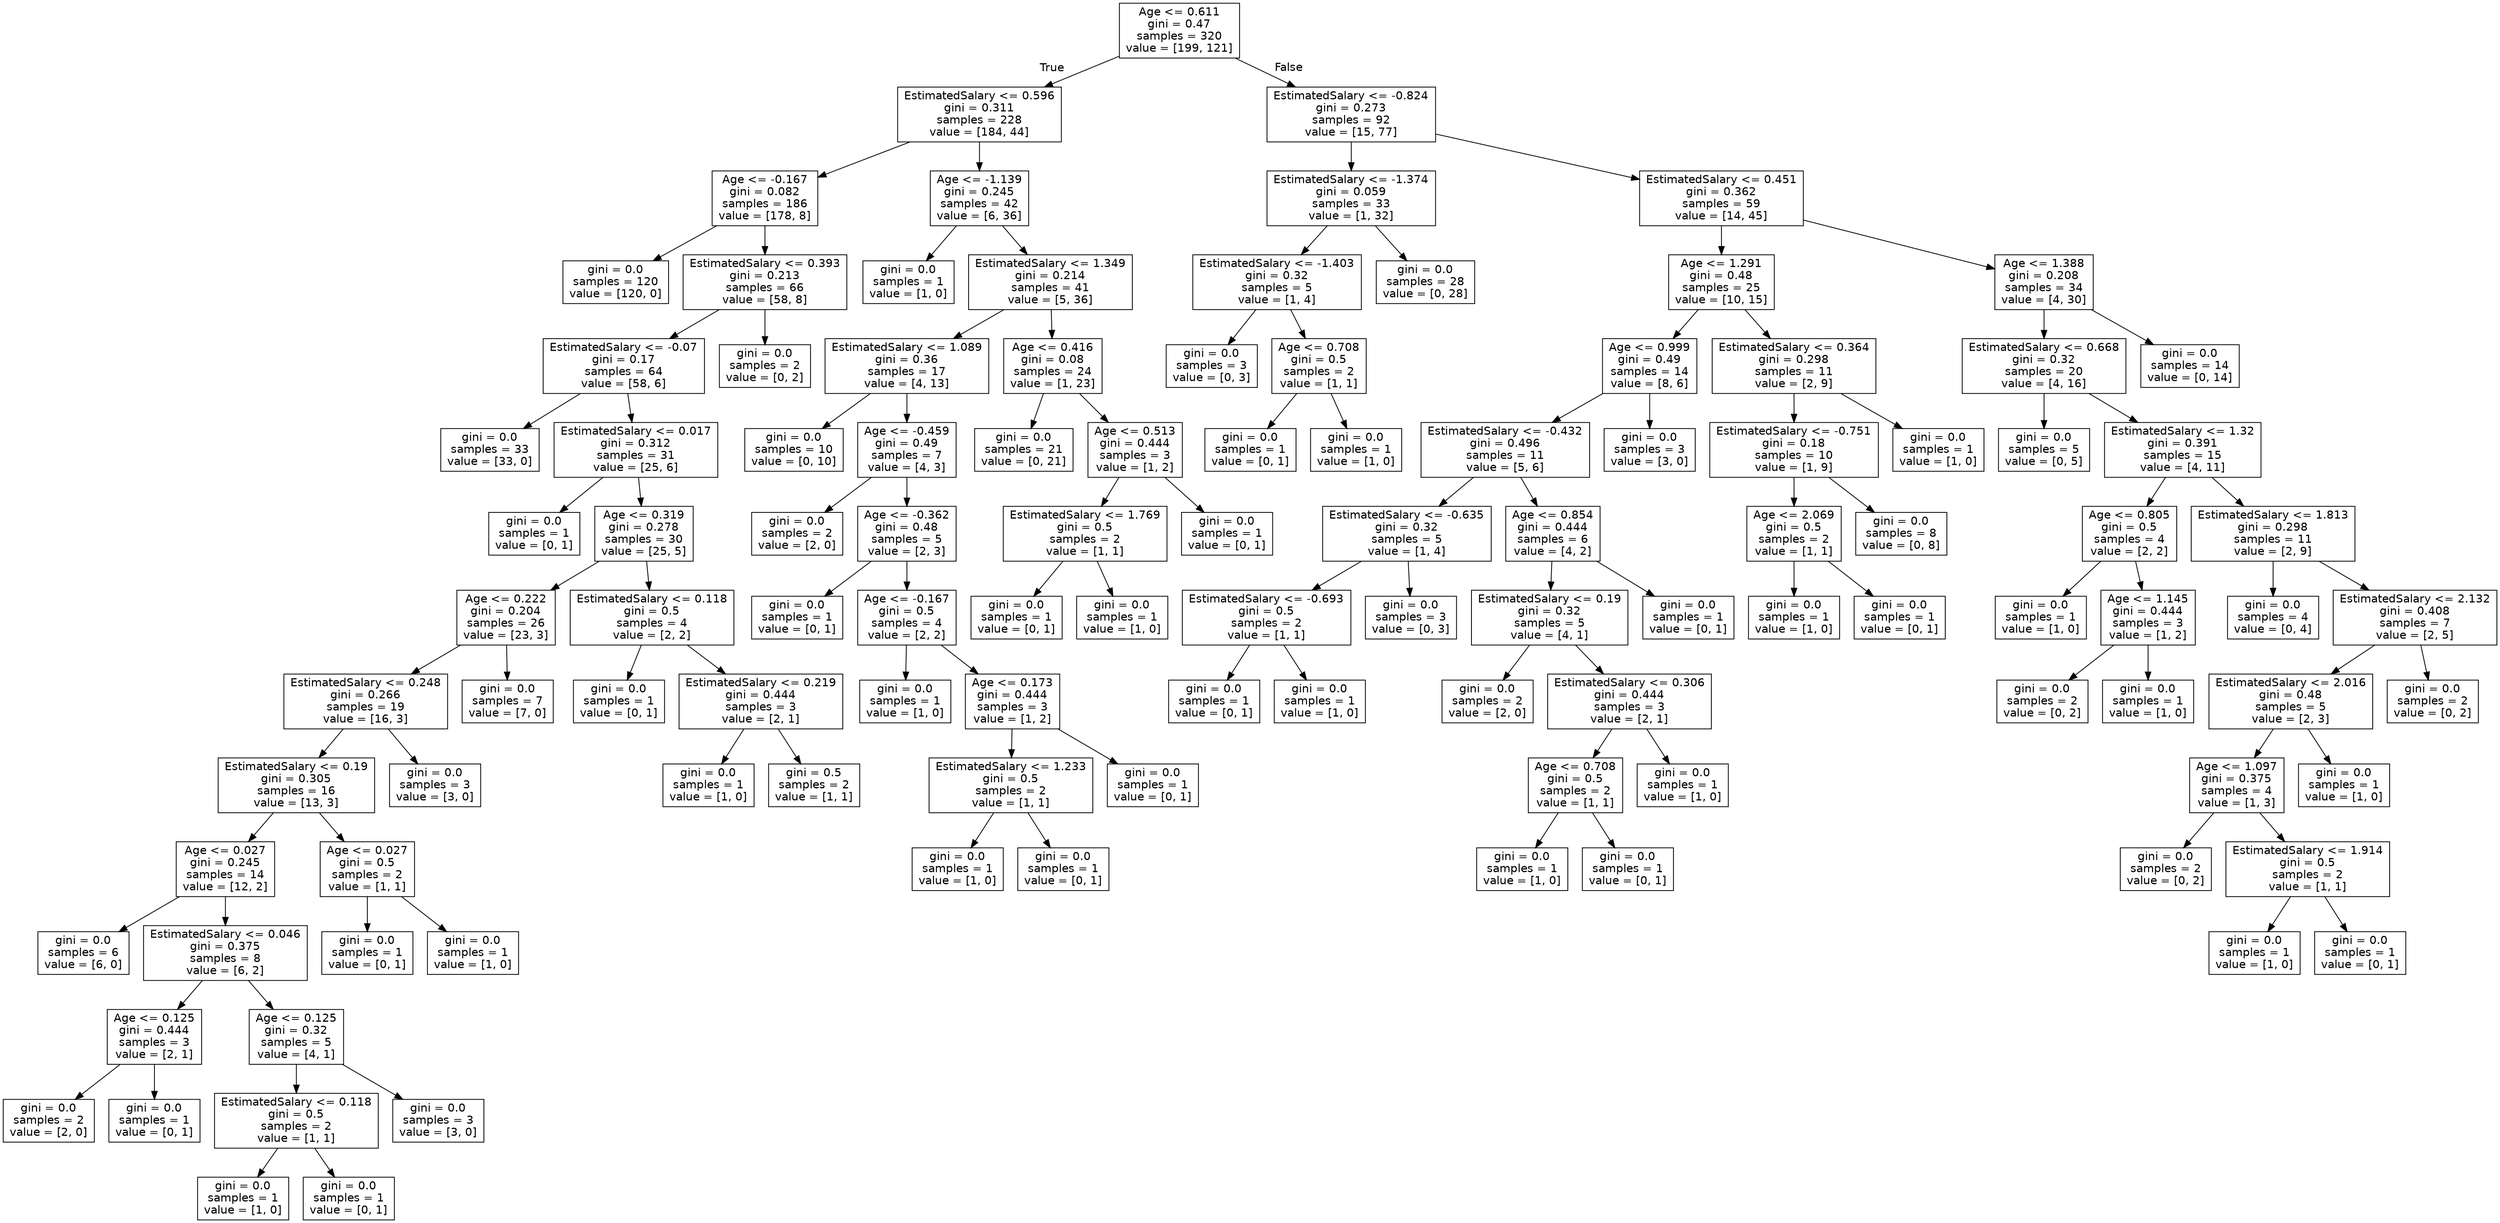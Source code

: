 digraph Tree {
node [shape=box, fontname="helvetica"] ;
edge [fontname="helvetica"] ;
0 [label="Age <= 0.611\ngini = 0.47\nsamples = 320\nvalue = [199, 121]"] ;
1 [label="EstimatedSalary <= 0.596\ngini = 0.311\nsamples = 228\nvalue = [184, 44]"] ;
0 -> 1 [labeldistance=2.5, labelangle=45, headlabel="True"] ;
2 [label="Age <= -0.167\ngini = 0.082\nsamples = 186\nvalue = [178, 8]"] ;
1 -> 2 ;
3 [label="gini = 0.0\nsamples = 120\nvalue = [120, 0]"] ;
2 -> 3 ;
4 [label="EstimatedSalary <= 0.393\ngini = 0.213\nsamples = 66\nvalue = [58, 8]"] ;
2 -> 4 ;
5 [label="EstimatedSalary <= -0.07\ngini = 0.17\nsamples = 64\nvalue = [58, 6]"] ;
4 -> 5 ;
6 [label="gini = 0.0\nsamples = 33\nvalue = [33, 0]"] ;
5 -> 6 ;
7 [label="EstimatedSalary <= 0.017\ngini = 0.312\nsamples = 31\nvalue = [25, 6]"] ;
5 -> 7 ;
8 [label="gini = 0.0\nsamples = 1\nvalue = [0, 1]"] ;
7 -> 8 ;
9 [label="Age <= 0.319\ngini = 0.278\nsamples = 30\nvalue = [25, 5]"] ;
7 -> 9 ;
10 [label="Age <= 0.222\ngini = 0.204\nsamples = 26\nvalue = [23, 3]"] ;
9 -> 10 ;
11 [label="EstimatedSalary <= 0.248\ngini = 0.266\nsamples = 19\nvalue = [16, 3]"] ;
10 -> 11 ;
12 [label="EstimatedSalary <= 0.19\ngini = 0.305\nsamples = 16\nvalue = [13, 3]"] ;
11 -> 12 ;
13 [label="Age <= 0.027\ngini = 0.245\nsamples = 14\nvalue = [12, 2]"] ;
12 -> 13 ;
14 [label="gini = 0.0\nsamples = 6\nvalue = [6, 0]"] ;
13 -> 14 ;
15 [label="EstimatedSalary <= 0.046\ngini = 0.375\nsamples = 8\nvalue = [6, 2]"] ;
13 -> 15 ;
16 [label="Age <= 0.125\ngini = 0.444\nsamples = 3\nvalue = [2, 1]"] ;
15 -> 16 ;
17 [label="gini = 0.0\nsamples = 2\nvalue = [2, 0]"] ;
16 -> 17 ;
18 [label="gini = 0.0\nsamples = 1\nvalue = [0, 1]"] ;
16 -> 18 ;
19 [label="Age <= 0.125\ngini = 0.32\nsamples = 5\nvalue = [4, 1]"] ;
15 -> 19 ;
20 [label="EstimatedSalary <= 0.118\ngini = 0.5\nsamples = 2\nvalue = [1, 1]"] ;
19 -> 20 ;
21 [label="gini = 0.0\nsamples = 1\nvalue = [1, 0]"] ;
20 -> 21 ;
22 [label="gini = 0.0\nsamples = 1\nvalue = [0, 1]"] ;
20 -> 22 ;
23 [label="gini = 0.0\nsamples = 3\nvalue = [3, 0]"] ;
19 -> 23 ;
24 [label="Age <= 0.027\ngini = 0.5\nsamples = 2\nvalue = [1, 1]"] ;
12 -> 24 ;
25 [label="gini = 0.0\nsamples = 1\nvalue = [0, 1]"] ;
24 -> 25 ;
26 [label="gini = 0.0\nsamples = 1\nvalue = [1, 0]"] ;
24 -> 26 ;
27 [label="gini = 0.0\nsamples = 3\nvalue = [3, 0]"] ;
11 -> 27 ;
28 [label="gini = 0.0\nsamples = 7\nvalue = [7, 0]"] ;
10 -> 28 ;
29 [label="EstimatedSalary <= 0.118\ngini = 0.5\nsamples = 4\nvalue = [2, 2]"] ;
9 -> 29 ;
30 [label="gini = 0.0\nsamples = 1\nvalue = [0, 1]"] ;
29 -> 30 ;
31 [label="EstimatedSalary <= 0.219\ngini = 0.444\nsamples = 3\nvalue = [2, 1]"] ;
29 -> 31 ;
32 [label="gini = 0.0\nsamples = 1\nvalue = [1, 0]"] ;
31 -> 32 ;
33 [label="gini = 0.5\nsamples = 2\nvalue = [1, 1]"] ;
31 -> 33 ;
34 [label="gini = 0.0\nsamples = 2\nvalue = [0, 2]"] ;
4 -> 34 ;
35 [label="Age <= -1.139\ngini = 0.245\nsamples = 42\nvalue = [6, 36]"] ;
1 -> 35 ;
36 [label="gini = 0.0\nsamples = 1\nvalue = [1, 0]"] ;
35 -> 36 ;
37 [label="EstimatedSalary <= 1.349\ngini = 0.214\nsamples = 41\nvalue = [5, 36]"] ;
35 -> 37 ;
38 [label="EstimatedSalary <= 1.089\ngini = 0.36\nsamples = 17\nvalue = [4, 13]"] ;
37 -> 38 ;
39 [label="gini = 0.0\nsamples = 10\nvalue = [0, 10]"] ;
38 -> 39 ;
40 [label="Age <= -0.459\ngini = 0.49\nsamples = 7\nvalue = [4, 3]"] ;
38 -> 40 ;
41 [label="gini = 0.0\nsamples = 2\nvalue = [2, 0]"] ;
40 -> 41 ;
42 [label="Age <= -0.362\ngini = 0.48\nsamples = 5\nvalue = [2, 3]"] ;
40 -> 42 ;
43 [label="gini = 0.0\nsamples = 1\nvalue = [0, 1]"] ;
42 -> 43 ;
44 [label="Age <= -0.167\ngini = 0.5\nsamples = 4\nvalue = [2, 2]"] ;
42 -> 44 ;
45 [label="gini = 0.0\nsamples = 1\nvalue = [1, 0]"] ;
44 -> 45 ;
46 [label="Age <= 0.173\ngini = 0.444\nsamples = 3\nvalue = [1, 2]"] ;
44 -> 46 ;
47 [label="EstimatedSalary <= 1.233\ngini = 0.5\nsamples = 2\nvalue = [1, 1]"] ;
46 -> 47 ;
48 [label="gini = 0.0\nsamples = 1\nvalue = [1, 0]"] ;
47 -> 48 ;
49 [label="gini = 0.0\nsamples = 1\nvalue = [0, 1]"] ;
47 -> 49 ;
50 [label="gini = 0.0\nsamples = 1\nvalue = [0, 1]"] ;
46 -> 50 ;
51 [label="Age <= 0.416\ngini = 0.08\nsamples = 24\nvalue = [1, 23]"] ;
37 -> 51 ;
52 [label="gini = 0.0\nsamples = 21\nvalue = [0, 21]"] ;
51 -> 52 ;
53 [label="Age <= 0.513\ngini = 0.444\nsamples = 3\nvalue = [1, 2]"] ;
51 -> 53 ;
54 [label="EstimatedSalary <= 1.769\ngini = 0.5\nsamples = 2\nvalue = [1, 1]"] ;
53 -> 54 ;
55 [label="gini = 0.0\nsamples = 1\nvalue = [0, 1]"] ;
54 -> 55 ;
56 [label="gini = 0.0\nsamples = 1\nvalue = [1, 0]"] ;
54 -> 56 ;
57 [label="gini = 0.0\nsamples = 1\nvalue = [0, 1]"] ;
53 -> 57 ;
58 [label="EstimatedSalary <= -0.824\ngini = 0.273\nsamples = 92\nvalue = [15, 77]"] ;
0 -> 58 [labeldistance=2.5, labelangle=-45, headlabel="False"] ;
59 [label="EstimatedSalary <= -1.374\ngini = 0.059\nsamples = 33\nvalue = [1, 32]"] ;
58 -> 59 ;
60 [label="EstimatedSalary <= -1.403\ngini = 0.32\nsamples = 5\nvalue = [1, 4]"] ;
59 -> 60 ;
61 [label="gini = 0.0\nsamples = 3\nvalue = [0, 3]"] ;
60 -> 61 ;
62 [label="Age <= 0.708\ngini = 0.5\nsamples = 2\nvalue = [1, 1]"] ;
60 -> 62 ;
63 [label="gini = 0.0\nsamples = 1\nvalue = [0, 1]"] ;
62 -> 63 ;
64 [label="gini = 0.0\nsamples = 1\nvalue = [1, 0]"] ;
62 -> 64 ;
65 [label="gini = 0.0\nsamples = 28\nvalue = [0, 28]"] ;
59 -> 65 ;
66 [label="EstimatedSalary <= 0.451\ngini = 0.362\nsamples = 59\nvalue = [14, 45]"] ;
58 -> 66 ;
67 [label="Age <= 1.291\ngini = 0.48\nsamples = 25\nvalue = [10, 15]"] ;
66 -> 67 ;
68 [label="Age <= 0.999\ngini = 0.49\nsamples = 14\nvalue = [8, 6]"] ;
67 -> 68 ;
69 [label="EstimatedSalary <= -0.432\ngini = 0.496\nsamples = 11\nvalue = [5, 6]"] ;
68 -> 69 ;
70 [label="EstimatedSalary <= -0.635\ngini = 0.32\nsamples = 5\nvalue = [1, 4]"] ;
69 -> 70 ;
71 [label="EstimatedSalary <= -0.693\ngini = 0.5\nsamples = 2\nvalue = [1, 1]"] ;
70 -> 71 ;
72 [label="gini = 0.0\nsamples = 1\nvalue = [0, 1]"] ;
71 -> 72 ;
73 [label="gini = 0.0\nsamples = 1\nvalue = [1, 0]"] ;
71 -> 73 ;
74 [label="gini = 0.0\nsamples = 3\nvalue = [0, 3]"] ;
70 -> 74 ;
75 [label="Age <= 0.854\ngini = 0.444\nsamples = 6\nvalue = [4, 2]"] ;
69 -> 75 ;
76 [label="EstimatedSalary <= 0.19\ngini = 0.32\nsamples = 5\nvalue = [4, 1]"] ;
75 -> 76 ;
77 [label="gini = 0.0\nsamples = 2\nvalue = [2, 0]"] ;
76 -> 77 ;
78 [label="EstimatedSalary <= 0.306\ngini = 0.444\nsamples = 3\nvalue = [2, 1]"] ;
76 -> 78 ;
79 [label="Age <= 0.708\ngini = 0.5\nsamples = 2\nvalue = [1, 1]"] ;
78 -> 79 ;
80 [label="gini = 0.0\nsamples = 1\nvalue = [1, 0]"] ;
79 -> 80 ;
81 [label="gini = 0.0\nsamples = 1\nvalue = [0, 1]"] ;
79 -> 81 ;
82 [label="gini = 0.0\nsamples = 1\nvalue = [1, 0]"] ;
78 -> 82 ;
83 [label="gini = 0.0\nsamples = 1\nvalue = [0, 1]"] ;
75 -> 83 ;
84 [label="gini = 0.0\nsamples = 3\nvalue = [3, 0]"] ;
68 -> 84 ;
85 [label="EstimatedSalary <= 0.364\ngini = 0.298\nsamples = 11\nvalue = [2, 9]"] ;
67 -> 85 ;
86 [label="EstimatedSalary <= -0.751\ngini = 0.18\nsamples = 10\nvalue = [1, 9]"] ;
85 -> 86 ;
87 [label="Age <= 2.069\ngini = 0.5\nsamples = 2\nvalue = [1, 1]"] ;
86 -> 87 ;
88 [label="gini = 0.0\nsamples = 1\nvalue = [1, 0]"] ;
87 -> 88 ;
89 [label="gini = 0.0\nsamples = 1\nvalue = [0, 1]"] ;
87 -> 89 ;
90 [label="gini = 0.0\nsamples = 8\nvalue = [0, 8]"] ;
86 -> 90 ;
91 [label="gini = 0.0\nsamples = 1\nvalue = [1, 0]"] ;
85 -> 91 ;
92 [label="Age <= 1.388\ngini = 0.208\nsamples = 34\nvalue = [4, 30]"] ;
66 -> 92 ;
93 [label="EstimatedSalary <= 0.668\ngini = 0.32\nsamples = 20\nvalue = [4, 16]"] ;
92 -> 93 ;
94 [label="gini = 0.0\nsamples = 5\nvalue = [0, 5]"] ;
93 -> 94 ;
95 [label="EstimatedSalary <= 1.32\ngini = 0.391\nsamples = 15\nvalue = [4, 11]"] ;
93 -> 95 ;
96 [label="Age <= 0.805\ngini = 0.5\nsamples = 4\nvalue = [2, 2]"] ;
95 -> 96 ;
97 [label="gini = 0.0\nsamples = 1\nvalue = [1, 0]"] ;
96 -> 97 ;
98 [label="Age <= 1.145\ngini = 0.444\nsamples = 3\nvalue = [1, 2]"] ;
96 -> 98 ;
99 [label="gini = 0.0\nsamples = 2\nvalue = [0, 2]"] ;
98 -> 99 ;
100 [label="gini = 0.0\nsamples = 1\nvalue = [1, 0]"] ;
98 -> 100 ;
101 [label="EstimatedSalary <= 1.813\ngini = 0.298\nsamples = 11\nvalue = [2, 9]"] ;
95 -> 101 ;
102 [label="gini = 0.0\nsamples = 4\nvalue = [0, 4]"] ;
101 -> 102 ;
103 [label="EstimatedSalary <= 2.132\ngini = 0.408\nsamples = 7\nvalue = [2, 5]"] ;
101 -> 103 ;
104 [label="EstimatedSalary <= 2.016\ngini = 0.48\nsamples = 5\nvalue = [2, 3]"] ;
103 -> 104 ;
105 [label="Age <= 1.097\ngini = 0.375\nsamples = 4\nvalue = [1, 3]"] ;
104 -> 105 ;
106 [label="gini = 0.0\nsamples = 2\nvalue = [0, 2]"] ;
105 -> 106 ;
107 [label="EstimatedSalary <= 1.914\ngini = 0.5\nsamples = 2\nvalue = [1, 1]"] ;
105 -> 107 ;
108 [label="gini = 0.0\nsamples = 1\nvalue = [1, 0]"] ;
107 -> 108 ;
109 [label="gini = 0.0\nsamples = 1\nvalue = [0, 1]"] ;
107 -> 109 ;
110 [label="gini = 0.0\nsamples = 1\nvalue = [1, 0]"] ;
104 -> 110 ;
111 [label="gini = 0.0\nsamples = 2\nvalue = [0, 2]"] ;
103 -> 111 ;
112 [label="gini = 0.0\nsamples = 14\nvalue = [0, 14]"] ;
92 -> 112 ;
}